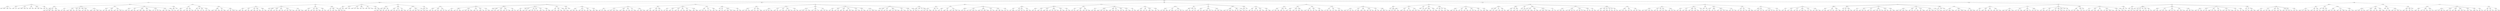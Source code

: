 digraph graphname
{
xcpuy;
prxlb;
yibbu;
pgvds -> manpd, vkikri;
kzvbkr;
bwhjal;
vozygf -> fzyftv, yiozhnf, hxscfiv;
ynzpsk;
uwmbh;
juqrwwm -> bhtoyru, ulacz, enkufi;
ctjnwq -> tasqwda, qfybq;
ibjoxjo -> ubhsnqw, icjmhii, lmvfuql, wrnmwy;
puxlsjo -> gyveijp, nikvfs;
aaeeqh -> nmyem, fserz;
sfxng;
uvhyl;
gtkkx;
ovkpba;
dkjfjwe -> ehnlfa, sxzwplf;
fjklelc -> pjkrhl, yshith;
gzmejde -> eghfd, oxcou;
suhso;
cnvir -> zghut, fjrwy;
rgzch;
cqnlk -> lpvqp, pdowqq;
insxh;
qutgb;
byhatd -> zeenwpx, tqyte, nrgwyzb;
lfzthdo;
aftndu -> xckzcq, cymvz, oblhfhz;
nxkpw;
btyotwv -> asbiye, nmvqwi, swwtm, ctytwcc;
zbwysvr -> ckdwk, bjzlgik, lbajhe, lnoihzx;
jqwhun;
ohyrn;
gwvhjfe;
fczix -> yvdilfo, cprsra;
acrly;
lfoiu;
fxptqn -> srqrs, mxgqn;
emcjby;
ztpysan;
bfioj;
ovtoke;
pgkiqa;
muesucc;
hlyodf;
drvxvk -> bmzlp, elpfsya;
cnhsgdv;
ioexd -> shfyok, xcwlym;
juvwqt;
gaspe;
qkqyelb -> ehravmh, qzqtysl;
hekihe;
jljwoo -> uqajm, dgyjldr;
yornm -> nniqh, gqcmcc;
tqqldx;
bxqdudx -> dyacjh, nsecr, unfpyg;
fqbovid;
yzexxy;
xfwgll;
omytneg -> hmvin, eppzprf, zrioi, sdlcqtb;
dgjqciq;
wxtrq -> eolll, wawkzh;
ctdghk;
oninxl;
kxjnq;
klccwcn;
ktyyedq;
tqyte -> xpzymh, wdyxx;
ajmtxv -> sjmci, yhdjwd;
uraugcn;
mztwrvf -> kmvcjir, cgwnor;
kozlia;
pbxguu;
ktooxbh;
qjcsn;
pvvbn -> adyni, dvltfhm, luerna;
avroyn;
mdkfx;
fbdrf;
evqfv;
enkufi -> vurdsd, srpcy, dihezs, xzcix;
lxngrgu;
xyhoa;
jcqgj -> nxqswd, lznju, kohici;
ysnwjl;
szcqd -> gpzqcqk, tnngnq;
wlcjt;
rjhws;
srqrs;
xnfstk;
ixukpw;
cujtqk;
nfvliuy;
iondfqm;
vzlvim;
wijfihq -> zauue, mgqziu, egrlfh;
iyosp -> gcpipz, scsxe;
bdohoaa -> lxjbzu, ppsnn, hatfl;
lrxyqgr -> phppbj, tbure, sspayll;
ffejzo -> lcourm, rdfab;
wawkzh;
mnvlfcf -> icmmx, hsnsncv, bsmryo;
kbpnl;
pnqrgfk -> msekejl, aaroa, tfregkr;
gjmkox;
fufzi -> evhgkft, kzroqbi;
uoyzsdf;
otxroc;
gtmcr -> svsgzi, pnmkl, owsvc;
orbwii;
mkqtej;
nmpxqi -> prspd, uaguc;
ltseugc;
kfyaw;
dgyjldr;
rsvudoc -> zwvtdhw, gpvlztd, njvsnz;
mxgqn;
yjbjy;
ftrzswp;
nzakpnw -> gjjgkga, bvgct, pzbgf;
iufypzm;
utizol;
bwkwgf -> huhxf, txzlem, rlfbix, itzdby;
ydehaq;
ovuqg;
scsxe;
jfuzgpw;
hdtxgb;
snluaf;
dhpviei;
kfxcot -> hxqik, lkstwl, vqumdju;
zgcfeda;
fixsej;
cyrqkl;
risguql;
fvyiwup -> hdtxgb, ovuqg, klccwcn, fixsej;
mzlub;
lhcinxf;
xjszzfe;
uqqclia -> gtmcr, ohitm, ashxpav;
mbcpufw;
urxzo -> ntqdxv, nxnjrzj, fcbeagx, aqxdf;
qpycn -> yornm, iiygchg, vpvcum, plbmu, bxqdudx, twfzzyt;
basiy -> qifofxk, qutgb;
dvpay;
kridw -> edmfm, jrigbij;
tmbkt;
zibll;
mhdauqb;
bilxm;
qmgot;
hxscfiv;
soixton;
lbajhe -> fausgp, zkeep;
edbemy;
mwkct;
iwkqae;
ilbcji -> ctxwkkt, utizol;
wusxwq -> npzlka, wxsvnj, kirvox, pqguzw, tecducv;
xqssuna;
cslrgbh;
aubapo;
twfzzyt -> rdomi, pcwawh;
hhrvet -> mskxqki, jwtzgjf;
iarbj;
uhukwcq -> pnncrgq, yuepo;
rnkvgzf;
usevrmp;
zdcdmle;
nwhunwf -> ygidtwv, lrxzg, ifluvxj, soixton;
qfybq;
ahrfh -> yyfrmb, actlu;
zgvpy -> nxkpw, hhpysjd;
ahnkcy;
woqvn;
ktfbjoo -> jgsydq, yjbjy;
usfzaf;
iaini;
jarvx -> jjlsy, nrywfm;
fuyldc;
cdovdt;
eqxce -> qtatze, wwoye, qkseme, yrtlizo, kridw, birvaha;
vkgqysh -> cpmxvjn, aebhvbk, epubm;
xppkv -> uasrsi, qfqkz, rkznog;
kbmrrew;
tkhgo;
cebdo;
holuib -> usfzaf, oustcqz;
obqblrl;
crxji;
lqsgphu;
gldorrf -> byymvpo, ulkpoko;
oujtz -> cyrqkl, vjcexcx, wuztvge;
ulkpoko;
pwdziu -> nwhma, igbhn, ckyoc, kfvur;
zxqmj;
iartkgt;
hcorylb;
nkfpci;
qdmqsrh;
fkfyeej;
jkfce;
rwkuzs;
fzqdsv -> yptyp, wohpoh;
aqxdf;
bvdnvep;
nxnjrzj;
csdrrx -> rwkuzs, jbdtgk;
tubcr;
ebootd;
lkuelr;
prspd;
eooiuq -> qiqjmmi, gperhh, qanpeab, bwkwgf, jgmyc;
zhpmkq;
cexrf;
gzilup;
rvzkv -> wgsgyv, neafgd, oseqshg;
aqdjk;
owsvc;
vkybxfk;
dwnys;
iiktsrr;
tfzsqj -> pqknhsq, fhbjovx, jbaxm, pvnfa, eqxce, hbmzilw, hyxxm;
pnmkl -> rhyglf, meybf;
bwntinc;
dbrxe;
nrsrwb;
vinbva -> jpjezb, zfswj;
ojkhavf -> siujrb, igxzggb;
kuusoe -> gxcwynf, mxvhj, wijfihq;
vjmzqbb;
jggzx;
liida;
wlxwq;
izjeb -> lduim, hgegrz, veegvvc, pvzeznc;
akxtfh;
avflv;
qkmqmg;
eflcxi;
kexdopt;
wuvctps;
tpjuj -> fnvptes, bjtlzzh, tyajj, izjeb, kfxcot, wvhdyg;
jvsmwee;
gqlnaho -> tlfaxub, xjszzfe;
hazyoke;
fapkonf -> hmlvv, xppkv, ezwitpp;
cjinsf -> wwyuko, renqhyi;
bvoqpkb;
wdyxx;
tlnffr;
dlodc -> zhpmkq, xbiuhd;
lpjbjju;
ifluvxj;
rxerq -> uoyzsdf, seyiftq, ydfmxw, ezgvb;
nplbgrk;
cyjcaht;
hxeia -> fzvllyz, hidmpw;
wgjrzd -> touatc, grbpi, lclxb, grqtsex;
tkoxc -> pmafsug, jbaztvm, rsvudoc, kixlvf, ogjeuhl, tthmac, qpycn;
yuzwdix;
vtewtb -> thablkl, hyywt, baljt, insvmt;
dihezs;
jorbfl -> uvhyl, bqjypo;
rkznog -> civhlqc, xytulz;
bxdbijl;
nkywqaj;
oppmeig -> yqhss, suupi;
dkjsfxs;
igxzggb;
drjmjug -> goiwg, sbogacc, jdvxawc, wlczi, vinbva;
lclxb;
bjdlb -> yonojr, fwubo;
ckakkja -> fqbovid, siulcz, bapvqa, pwajo;
igbhn;
cwwpev;
maqzwn;
rhtamt;
ezwitpp -> aftndu, urxzo, qchxbon;
edaslb -> robfhmz, qbqjz;
crlkolg;
izjppbx -> qzvrq, cgnewz, zbwysvr, xkghfhn, ugujla, nwfykuw;
aebhvbk;
ohjax;
ozvtq -> zjchuge, zxqmj, xcpuy;
fuvpi;
gdneruv -> srgfuk, btyotwv, butfc;
maubg -> cnxyhg, mpgge, uyfzha;
ckgotfs -> bilxm, emcjby;
vtqpilo;
tfjadw;
paqbnl;
mudup;
zgxczmq;
egrlfh;
icgwqn;
lxouzag;
qbfsj;
fbnbt -> lcmek, aflzz, rqgccu, vxfpzku, yvixrl, ojkhavf;
nvkqru -> sdqzod, raucx;
gnrij;
kwtghnf;
azxoyif -> dkohgp, irgkfsa, plysamb;
yrmqu;
xcwlym;
yvixrl -> stguc, dfywfie, ialmhy, pkpgu, nzakpnw, ompeys;
wwyuko;
cujdv;
lxuiwb -> ubnap, qbdisnk, urqoabs, oepwc;
touatc;
ubllrlw;
idqaxgi;
yxotxz;
pnncrgq;
qnpzxal;
bhfeafe -> pfgsvs, ruzgpq;
nsdver;
uqajm;
cxapyp -> aodkqlr, lmxvhwl, ralmgdq;
uzqnl -> xyhoa, sfxng;
yeimwk;
oblhfhz;
ppsnn -> hhrvet, ajmtxv, wubrts, nyjgkav, lfvih, kyrookv;
oarmggv;
zkqxpbq;
lnreval;
zvbnb;
kpxrk;
gfhuv;
bqjypo;
gghqilu -> sxxnze, paioxf, gjmbm, kwtghnf;
lvsqvdi;
lvuah;
mkuernu;
zvqyr;
sspayll;
twzglew;
rnvvg -> dkjfjwe, pbeez, cjinsf;
hlxlrjq -> dzrsha, stkvqy;
lhypfq;
mdwiktj;
mytnwmk;
bvgct;
yedwosl;
jvneo;
brdpdm;
apkfhsb -> mwknwxh, mqrvu;
tgvzdov -> pubgkhb, angyt;
rppgdnf -> tbkxpdv, vugudp, etyqg, zlbfpnu;
ehefb -> akxtfh, uxqlce;
owsoywa;
swtks;
qiqjmmi -> hgznhq, zknngyu, lkhvhui, tcmexa, edaslb, gzmejde;
nebitb;
hkmaxza;
hpaeg -> lvqkp, xjbmdc, solooh;
avjfqex;
lmntml;
sfpveq;
svsgzi -> nsdver, xexswl, oidmfs, gwlrdbk;
kbpklq -> oajdkzc, lxouzag;
vlbkhb;
tjjkgb;
tbfce -> vozygf, mjmskc, rludm, wgjrzd, pwdziu;
nwhma;
gabbp;
beyphy -> cwfgzrp, ojnrf;
kqjfnb -> tlnffr, avroyn, mytnwmk, zamoi;
lfpwycg -> qiniyf, vdtdpz;
zyqkcmb -> ynbruov, dqvygcd, gzilup, oarmggv;
uaguc;
eatoyd;
taizyha;
uembuig;
cpmxvjn;
bfaak;
bkrctx -> usevrmp, bkrbfap, weaier;
eppzprf -> zvbnb, pbxguu;
nrgwyzb -> eunfszw, aijmghs;
qucnu;
igblzk;
hgegrz;
uaknxb;
lnoihzx -> qkhudy, zdseqzi, ydehaq;
dejsmq;
plbmu -> rcaajf, qdmqsrh;
naseaj;
jdvxawc -> kfyaw, kglxbse, ukkmfh, jyoevqm;
sierb -> asihmc, iaini, wepwf;
kglxbse;
sigya;
manpd;
rodegh;
lhauud -> zlaxh, eqtmes;
sspng -> dkcrll, mnvfi;
tntib -> ldypun, aubapo;
vjstu;
rjkumo;
qqncuk;
suyzrmf -> ybfyes, cndqzdm;
kyrookv -> mdxcp, zdcdmle;
viubix;
epblwo -> ysnwjl, mryuhsl;
itluk;
ovuesou;
jqeabja -> luulwx, jjanr;
zefoig;
blbzqf -> vnlcfxn, yqeuhw;
hkfgksw;
pbeez -> qbfsj, xprrajl;
tbure;
hobnerj;
bonoob;
qylxl -> ttiaks, pijlcc;
jgsydq;
hafgurf;
nrvqpd;
mqrvu;
srgfuk -> hewzwp, ienee, uwmbh;
ldypun;
pkivl -> kdwzsz, dejsmq;
ywacbmq;
slsrzl -> fqskwj, lhypfq, jvneo, mwbpro;
icqkc;
edvqwvm;
ivrnod;
xpjksm;
pfgsvs;
xkghfhn -> hdlfpj, deqcnp, iomxv;
euqxp;
hdkvbzv -> aqubpi, twogxyg, vcrsnrf, xezse;
cixqrb;
ofxag -> flyxei, jpwtw;
yypfse;
hgznhq -> tkqdly, kexdopt;
xgdolgm;
pzbgf;
uymwt;
zwiidh;
ubnap;
tkdsfz;
yfwki -> jqgjdku, jbsxc, lcsqza;
yonojr;
geavik;
luerna -> fpekhb, hyolftw, rnvvg;
yxccn -> dknly, xtbdj;
povsm;
eolll;
syfccrr;
lbgwc;
rkevnnd;
wqtku;
uspjc;
iiygchg -> cwehc, cwkdjn, pppsd, ydnsnh;
mzdxg -> yqdsxvc, bxdbijl;
bvfee;
kuhybd;
flwhrzk;
djkaku;
oaefi -> yigwd, nldvtr;
xqsufx;
kyfcsou;
ienee;
ojnrf;
jwtzgjf;
jajbpsk;
wxsvnj -> rabdvok, vrbjw;
mwknwxh;
pijlcc;
ulacz -> ghzvdod, jkfce;
axfvokp;
ugujla -> fybpzfy, uiyxk, selfpoj, fdurqvg, kdsscve, jarvx;
uvjevu;
evmkzjr;
mdfjh;
mqafr;
rdbbda;
jywye;
nvlpgon;
qqqvdsu -> cyjcaht, bwntinc, hhrdosf, lvsqvdi;
bcwbp;
jpjezb;
ujhkl;
tjwodb;
etyqg;
xrppd;
ppstt;
pwmqpk;
xpzymh;
stkvqy;
mljlpfo -> gnrij, lalblzp;
byymvpo;
zauue;
cqdyyoo;
wwoye -> ojhbiv, cixqrb;
pjkrhl;
rpiefl -> cjnkge, xqmhigw, ugeucjn, brdpdm;
pvzeznc;
yigwd;
bbiczh;
vdgvmd;
qchxbon -> muesucc, vvukaca;
btpbnr;
wuztvge;
iegjd -> geavik, zgcfeda;
oydwkrv;
dhmhbw;
krhkthl;
umkwllw;
amgrlkr;
sfztpf;
glfoc;
xprrajl;
ralmgdq -> bmcsya, lfzthdo;
jqvjr -> adzvlgk, fdvgk, lnttud, aspoy;
ebeitz -> utdhy, hfzyzt, cidfent, ctjnwq, fjkjmhd;
ihqfqm -> zixgz, glfoc, ieabomm;
dzrsha;
cwfgzrp;
mskxqki;
ywhxoi;
lmavxq -> idqaxgi, bonoob;
mpmmos;
wklmecc -> amgrlkr, vtqpilo, nnnfykw;
oajdkzc;
izkhkai;
mcxti;
lztme;
mxvhj;
ljqmwwg;
dhrun;
tkgkl;
ifvkdba -> ibuilzl, yalugkr, vxbio, pgkiqa;
hgzsxur -> iwczlkt, qmgot, tjjkgb, umjdo;
jjanr;
cjnab;
yffnz -> smvodeb, ztruf, apkfhsb;
rmbzvq;
wvaketk;
qjhdxdr;
thablkl;
chrzza -> pnfwlas, igbqenq, hmytpw, nwhunwf;
vhusoux -> slsrzl, cnhsgdv, bzvqqp;
qcdsvv;
pzfdzb;
dxlttzs;
pvnfa -> rwjlopt, aqcwqy, ilbcji, suyzrmf, nmpxqi, ibjoxjo;
utdhy -> owkjav, vkybxfk;
aqcwqy -> httgiox, orbwii;
qiveb -> gpqcq, evpav, btpbnr;
hbmzilw -> wnaykx, ncrotbi, jywye;
qklhqlf;
shyxe;
gounu -> azvltq, jrquxee;
kbehv -> dbbsyeo, jotnlgm, igqzqiy, uhukwcq, zhallzk, fvyiwup, wgkxy;
rtwwdrh -> wbflq, sierb, cawvue;
qlesgoz -> pwlpeu, rchqa;
rwjlopt -> xqsufx, bjwgltq, naseaj, zjioec;
jjlsy;
mryuhsl;
ehravmh;
xjpuoil;
jbwoozn -> otxroc, bfioj;
wubrts -> jjsbd, mdwiktj, qnuusbq;
fxnbfjk;
luufi;
cjnkge;
xzjbmpu -> zefoig, zljgpq;
ijajh;
pmebb;
jerwsi;
lmxvhwl -> azbjh, wuvctps;
pqguzw -> kqtye, xpjksm, oninxl;
qqkctf -> zouklk, busosd;
rchqa;
ojhbiv;
zjioec;
bjzlgik -> iondfqm, izkhkai;
eoxubh;
ftzhz;
fwjdwhg;
txkog;
rabdvok;
dfykpx;
lncdocs;
qyqid;
quybmbk -> pmfuf, ubrevf;
qkhudy;
grqtsex;
dijeym;
ancmoj;
lpvqp;
angyt;
tecducv -> ftrzswp, sfztpf;
podkl;
ieqgany;
nnnfykw;
bjtlzzh -> syfccrr, rgzch;
xoedja -> chrzza, cghtkzr, gzrfjk;
pvdsg;
mqsth -> bcwbp, idnvd, amhthnw, rfmgglc;
wnaykx;
mdxcp;
jbsxc;
rcaajf;
reeuuic;
zhallzk -> qkmqmg, tkgkl;
kzroqbi;
lygtf -> gqaefmb, xgowghi, nbxceyt, tboimc, rptgp, cdovdt;
fmntbo;
mgwbaj;
zlxxdjc;
lalblzp;
rdfab;
gxprou -> wyucu, grwcz, kbyijkc;
qkseme -> axnwb, zkqxpbq, crxji;
vjcexcx;
nhmrdn;
gqaefmb -> wdqjl, kbkqm;
aenvjl -> rknadpx, qreeg, wevbhta;
koyzdbq;
idnvd;
qewavw -> gkyph, byfbs, lhcinxf;
htqjli;
jtqgtf;
evpav;
axnwb;
gzrfjk -> sieovol, lmavxq, qqkctf;
iauzkqz -> axjcbuj, meqlt;
vtdyp -> twxtbol, cfihl, vucwhs;
iomxv;
sihgu;
azysfe;
iwczlkt;
zeenwpx -> nhmrdn, sihgu, uaknxb;
jbaxm -> qiveb, fczix, xrhjl, gavdkw, ptcccmw, puawqd;
hirayas;
zwvtdhw -> tujzoy, gtkkx;
plbbbno;
sdlcqtb -> gfepc, hxkatz;
qbqjz;
tkqdly;
seyiftq;
lznju;
uamaay -> ucjeppl, lfmzadj;
tbkxpdv;
puoogd;
zkkok -> qtxfdex, fufzi, uamaay;
bfkdbeh -> blmsqb, vzeuayg, kbpnl, viubix;
tthmac -> maubg, qewavw, jpeehl, pvzjsbf;
hhldn -> cujtqk, pvdsg, lmntml;
zouklk;
nmvqwi;
cgnewz -> gounu, icflka, yusue, zbjdebj, mevdoy, gvgnev, etfbf;
sletcp;
adzvlgk;
fnoaz;
aaroa;
iksafw;
zfswj;
zwekns;
pkhvge;
fpkhun -> jtqgtf, fwfad;
bapvqa;
tyajj -> jvhjtv, pxupwhx;
lfmzadj;
alhkjxm -> qqncuk, lywsab;
lkhvhui -> uufmp, qumacc;
pqmyl;
qrdei;
fnvptes -> cjnwipw, blwxqfp;
ftuues -> puoogd, gyhfl;
azbjh;
epubm;
vusafsv -> ivxnetm, syjew, csdrrx, ngonq, azfkwzp, awysiko, qlesgoz;
jrigbij;
khbpnx -> kpegrqm, mudup;
qxyemg;
gkyph;
vbusaxq;
kxgxji;
lvihecc;
mjpcrh;
kpegrqm;
ohapkri;
phppbj;
hewzwp;
siujrb;
pnfwlas -> mkuernu, edvqwvm;
qrxso -> azxoyif, kbehv, zuhkp;
tpezujs;
zghut;
elpfsya;
vsvyj;
irkfc -> rypyfha, cgagfib;
nmyem;
njkxh;
ynxjgv;
ohvhpc;
tlfaxub;
iazmq;
yhdjwd;
vqumdju;
olylo;
dmkji -> hdkvbzv, cfyuogb, puxlsjo;
dukup;
djpvps;
bokni;
jludr;
sdqzod;
uryqiso -> rmbzvq, lvpdwy;
eugwuhl -> avpklqy, tytbgx, bdohoaa, smaygo, pvvbn, hgizeb, tchfafn;
wgkxy -> ryhlz, ohjax;
ttiaks;
mpgge;
hdlfpj -> bddii, konmy, mdwqmyg;
mxoxo -> icgwqn, vjstu;
kbpxjg;
xthyeh;
dyxtot;
tcmexa -> xhueuj, pqmyl;
kbjazf -> ljqmwwg, iksafw, tpezujs, tfjadw;
sdnwo;
fwubo;
bfnkr -> wlodpu, wavmnm, hcpim;
eymlu;
fybpzfy -> pqmsc, wufcpvr;
tnngnq;
nsecr;
xhueuj;
hsnsncv;
oseqshg;
aflzz -> pkhvge, uyuyq;
urqoabs;
aiwqhey;
hxqik;
zvsiqwe;
etfnmle;
eqreeik -> vrezl, lvuah, ffrjb, ykuzfu;
joxzy -> fxnbfjk, czvdrpq, ubllrlw, hjsfv;
zamoi;
okcck;
bwyjnu -> pzuxx, mdfjh;
ydfmxw;
upeezd -> ozjzmh, fzbbm, fjhht, wrzwgxf, nvkqru, jorbfl;
hxlsxdj;
hsvveid;
xbiuhd;
cfyuogb -> hlyodf, tvtgaan, qsewkq;
kndobxz;
wlfngqq -> pgvds, rvzkv, azycte, igoifwl, zfgqhf, wlcjt;
ctoruu -> ynxjgv, cexrf;
ashxpav -> quybmbk, sydqf, qnblxrh, ysfevlj, xgpmq, stgickl;
njibgv -> ahmknyy, vruiy, wlfngqq, juvhkoc, ehefb, qfuoayy;
elcvqr;
hmvin;
lkstwl;
neafgd;
dbbsyeo -> jldgbkx, nkfpci;
ohitm -> aaeeqh, dlodc, rxerq;
ivbrype;
jgmyc -> oaefi, mzdxg, muzkuai, hblnwza;
kixlvf -> eledia, ioexd, mamllly;
ngonq -> oydwkrv, rnibhd;
ubqbhos;
eevyny;
vwrhg;
fwfad;
smaygo -> hmgrlpj, fbnbt, nfdvsc;
arbrp -> vlysbd, njkxh;
ggzzt -> fkilb, iartkgt;
cxflah -> oxyltk, clrfkgl;
pkpgu -> nnzhve, wcvxg;
httgiox;
lnttud;
nvpgfzh;
ootknbf;
eledia -> maqzwn, iplfnd;
srpcy;
jpeehl -> paqbnl, jqwhun;
clwbp;
xubhat;
umwer;
rnibhd;
zfgqhf -> dbrxe, fyubj;
zfngau;
ctytwcc;
igbqenq -> fuyldc, dxlttzs;
quhkp;
wrzwgxf -> kgdtem, kndobxz;
twngkp;
gperhh -> sspng, pjtsef, blbzqf;
nyjgkav -> jwvcm, kxjnq;
tijgc;
bsoesu -> mhdauqb, bfaak;
xzcfko -> bdslm, bywohrp, tkhgo;
wwpxh -> luufi, aiwqhey;
gwlrdbk;
bbueq;
kidbaiy;
gqcmcc;
uasrsi -> cujdv, bvdnvep, vzldrq, vdgvmd;
lxjbzu -> nsqfu, nxkpbs, ebeitz, lygtf;
syhjziw;
jqjmgyv;
dvhcixe;
sqcwjaa;
robfhmz;
qfbagb;
pubgkhb;
wdqjl;
qanpeab -> qylxl, kymwev, fpkhun, jljwoo, kbpklq, rppgdnf, qjjuk;
vsyolk;
vgysvve;
wbflq -> wdwfjh, suhso;
izchcj;
kfvur;
fvagct;
tksiwle -> xjwvvik, pwmqpk;
iquxck -> zubbg, tpjuj, zkkok, upeezd, nafjtip;
hojpgpo -> shyxe, xkzzcqt, ymqqpug, eqmkgj;
qzvrq -> gxprou, rpiefl, xzndm, tchaqbm;
ogjeuhl -> argdqd, euezshv;
ieeecih;
rhyglf;
txyqy -> bbiczh, lfoiu;
fjkjmhd -> ntjmdri, vzlvim;
qzqtysl;
yqdsxvc;
wufcpvr;
ewalq;
xeeuxiz -> rkevnnd, mkqtej;
ubhsnqw;
vkikri;
pooon -> bkrctx, tybjmqm, wxtrq, hgynpc, epblwo, hnswwt, kxgxji;
xsepbvk;
xexswl;
igrahel -> uzbqa, ckakkja, ihqfqm;
lvqkp -> jvsmwee, quhkp, cufau;
zubbg -> hhldn, kvyrc, fhsdpg;
gvgnev;
icjmhii;
dbsbuqp -> ahnkcy, ebootd;
ygsjv -> fzqita, llale;
tjnuf -> mwkct, qclnd;
pdowqq;
zkeep;
dknly;
bmzlp;
cghtkzr -> holuib, ovkpba, ifvkdba;
cymvz;
tqzmvz;
npmkxsb;
hyolftw -> vkgqysh, kqjfnb, hxeia;
fjrwy;
dfywfie -> nfvliuy, risguql;
aspoy;
ydnsnh;
jyoevqm;
jacplh -> ahrynjm, aenrksb;
yiozhnf;
yqhss;
kmujst -> iwsppaw, axjqq, mljlpfo;
trnpdnb;
hhrdosf;
zrvff -> odhwzy, sfpveq;
odirpnl;
rknadpx;
brnqhc -> neclo, ppstt, ktyyedq, xnfstk;
sctzxf;
bddii;
vrndjn;
swwtm;
cqxav;
rzaocr;
juavhi -> krhkthl, bbueq, gdmuqn;
vugudp;
zoifh;
qwwmx;
fdvgk;
xzcix;
cufau;
qbdisnk;
ozjzmh -> lvlfju, uraugcn;
mwbpro;
zrioi -> hsvveid, xqssuna;
xqmhigw;
fufjkl;
kvyrc -> sdnwo, acrly;
bhtoyru -> icxhhje, ighndd, fbdrf;
gfluo;
ighndd;
blmsqb;
gjjgkga;
bsmryo;
owkjav;
kymwev -> nkywqaj, hazyoke;
tzpxj -> ujhkl, gwvhjfe;
ymqqpug;
rfmgglc;
evhgkft;
nikvfs;
argdqd;
sxzwplf;
pydtt;
ctxwkkt;
axjcbuj;
pustj -> juavhi, bwyjnu, fvagct, kbjazf, oyomma;
dapds;
hphzmhs;
wavmnm;
fcdww;
eunfszw;
qifofxk;
npzlka -> lijmpm, dwnys, ijajh, gfluo;
nhtxs -> dvhcixe, uwopuvj;
qvjwgkp -> tjwodb, juvwqt;
fzbbm -> gheqw, nrsrwb;
lduim;
zowqczm;
fqyogt;
yxavos;
gyhfl;
bjwgltq;
vljijeh -> xfwgll, evmkzjr;
cawvue -> cslrgbh, vkpnxs;
ijlmcnx;
mjmskc -> slolo, jludr;
htpboal;
mjseecw;
wjmbivd -> rodegh, dwhxnif, mqafr;
eqtmes;
muzkuai -> dhmhbw, gqwfut;
kohici;
cwgux;
iwsppaw -> axfvokp, qagul;
pqmsc;
qnuusbq;
nofdxpt -> iauzkqz, cayxz, ygsjv;
wgsgyv;
tchfafn -> qrxso, xoedja, fapkonf;
pwlpeu;
gpqcq;
cnxyhg;
ryhlz;
kmvcjir;
slolo;
fqdccsa;
xtbdj;
nniqh;
jwvcm;
myerj;
oepwc;
awclg;
igoifwl -> dijeym, okcck;
qcsjl;
asihmc;
fpekhb -> lqjnx, xhqxyc, swxncwt, vljijeh;
xytulz;
vlysbd;
busosd;
kbkqm;
gpvlztd -> tqzmvz, aqdjk;
cgagfib;
jbdtgk;
rpjlb;
xazpni;
meybf;
wlczi -> yxotxz, xronh;
birvaha -> koyzdbq, odirpnl, jggzx;
oavnz;
blwaz -> nebitb, vrndjn;
yalugkr;
yusue -> owsoywa, pobecj;
hfzyzt -> mhvhtg, djkaku;
jvjezrv;
uyuyq;
scghvn;
pndayy -> ftzhz, yedwosl;
smvodeb;
hgynpc -> bvfee, prxlb, iwkqae;
owjjja -> lfpwycg, vqntk, xzjbmpu;
wvhdyg -> dlbsqa, fnoaz, zowqczm;
jotnlgm -> povsm, nrvqpd, iufypzm;
fzyftv;
bdslm;
stguc -> evqfv, lkuelr;
fagyf -> jjxcsxg, khbpnx, wklmecc, ajxmlfp, iegjd, eqreeik, beyphy;
stgickl -> kozlia, znuin;
lviohn;
actlu;
gxcwynf -> kyfcsou, jelcp;
azvltq;
kgdtem;
juaquyw -> uembuig, jajbpsk;
eyfvei -> zgxczmq, lnreval;
hcpim;
rludm -> sletcp, djpvps;
gjmbm;
ffrjb;
kyokkl;
zjchuge;
uxqlce;
gtnqtd;
uufmp;
jqgjdku;
rlyui;
fyubj;
twxtbol;
xdehk;
pobecj;
iplfnd;
guyju;
jbaztvm -> jqvjr, eyfvei, fkfyeej, paqngfj, basiy, pkivl, vsyolk;
mamllly -> qxyemg, umkwllw;
pxupwhx;
nxkpbs -> cnvir, yfwki, bhfeafe;
xezse;
qreeg;
puawqd -> cwwpev, eihkuqx;
yrtlizo -> letwfzz, oavnz;
hyywt;
dfqvxnn;
letwfzz;
alcioc;
msekejl -> utvdgr, hkfgksw;
ybfyes;
bzvqqp -> vjmzqbb, gzakvk;
iavld;
syjew -> tgtrjko, xgdolgm, jngbnk;
pwzvu;
dnlao;
oidmfs;
ckyoc;
etfbf -> oitpd, nhxyn;
lvpdwy;
xzuedm -> dyxtot, dnlao;
hdsth -> qrdei, guyju;
ygidtwv;
rypyfha;
gdmuqn;
nbxceyt -> taizyha, pydtt;
pzuxx;
vpvcum -> nvlpgon, sctzxf;
lkokq;
nrevor -> xeeuxiz, jqeabja, fjklelc, dkgsxvj;
konmy;
nigdlq -> hdsth, hlxlrjq, txyqy, myerj, fmntbo, irkfc;
djsexcr;
aodkqlr -> ymxpav, kbmrrew;
wubxbc -> htqjli, lpjbjju, hbncy;
xlyzym;
xgpmq -> dkjsfxs, dfykpx, gtnqtd;
kmjqzw -> avjfqex, tqqldx, ancmoj;
nmteeca;
twogxyg;
cwkdjn;
tasqwda;
cayxz -> nplbgrk, twngkp;
ovzcdi;
fmfkcp;
ompeys -> dhpviei, plbbbno;
ucjeppl;
mrshnke;
ytbwqwb;
lrxzg;
luasrvp -> mnvlfcf, ofxag, xzcfko;
fhbjovx -> tmmwda, yibbu, tzpxj;
wrquv -> zlxxdjc, mdkfx, woqvn;
odhwzy;
onmod -> flwhrzk, jvjezrv, umopgq, xjpuoil;
bhwxgp;
hmlvv -> bsoesu, qucnu, kbpxjg;
eghfd;
zknngyu -> izchcj, bcxnm, mzlub, itcgsx;
vruiy -> aenvjl, onmod, ggzzt, daiyp, lrxyqgr, uvdpata, jbwoozn;
xmett;
wrnmwy;
civhlqc;
tchaqbm -> snluaf, uvjevu, kpxrk;
skouwt -> qvjwgkp, uzqnl, gghqilu, kpmyxk, ckgotfs, edbemy, nhtxs;
uxddlkq;
lcourm;
ibuilzl;
pwajo;
nafjtip -> cxflah, insxh, iyosp, zyqkcmb;
fserz;
yshith;
vvukaca;
pcwawh;
mevdoy;
hmgrlpj -> pnqrgfk, luasrvp, ahrfh, tbfce, drjmjug, nigdlq, omytneg;
xkzzcqt;
xronh;
lywsab;
icflka -> pwzvu, wqtku;
iqegs -> yrmqu, swtks, twzglew, fmcjr;
zlaxh;
itooipv;
ieiha;
sxrzzuy -> hcorylb, itluk, ybjbz, igblzk;
tgtrjko;
qclnd;
qfqkz -> xmett, etfnmle;
weaier;
yznahfs -> wubxbc, vtewtb, jacplh, wwpxh, zhdwu, digpoav;
xrhjl -> dhrun, ltseugc;
jngbnk;
tujzoy;
aijmghs;
ieabomm;
siulcz;
yqeuhw;
hxkatz;
gpzqcqk;
nnzhve;
evwtu;
gqwfut;
huhxf -> uspjc, npmkxsb;
ukkmfh;
rptgp -> xthyeh, kidbaiy, rjumsra;
wlodpu;
utvdgr;
qjjuk -> iarbj, vlbkhb;
mnvfi;
gfepc;
mkomwy -> ktfbjoo, zrvff, hgzsxur;
fzvllyz;
whrdhq -> uymwt, dgjqciq;
nwfykuw -> jonbur, izuxb;
ooiwbe;
nhxyn;
hyxxm -> hojpgpo, hragl, mqsth;
sxxnze;
swxncwt -> zwekns, reeuuic;
ruuerqk;
zhdwu -> ewalq, gabbp;
hidmpw;
kpmyxk -> icqkc, mjpcrh, uvcsl;
jjsbd;
csvni;
gavdkw -> ztpysan, zvsiqwe, zoifh, xdehk;
darwcoj -> yffnz, igrahel, dmkji, juqrwwm, pndayy, nrevor;
selfpoj -> xsepbvk, liida, dyaayff, ywhmyp;
lvlfju;
azycte;
gheqw;
tnntrax;
nfdvsc -> kenpyrt, ytqrut, pustj, hbymky, tpvvbr, lcfsu;
qsewkq;
pxncq;
dyaayff;
umopgq;
yuepo;
plysamb -> yuwoa, vwrhg;
hbzkf;
qiniyf;
oitpd;
kqdus -> bwhjal, vbusaxq;
tytbgx -> ynseh, uqqclia, darwcoj, eooiuq;
unuvi -> pvxof, qcdsvv;
eihkuqx;
sbogacc -> qcsjl, wttimqr;
ajxmlfp -> lvihecc, yanat;
rqryd -> pmebb, qfbagb;
raucx;
xckzcq;
uiyxk -> vgysvve, qnpzxal;
kirvox -> jerwsi, nmteeca;
wepwf;
zvqupa;
uzbqa -> umwer, iazmq;
lcsqza;
qhlslym -> gaxkntb, eymlu;
fqskwj;
hragl -> kfpxhb, mcxti, fwjdwhg;
hjsfv;
ncrotbi;
ymxpav;
ntqdxv;
ynbruov;
sieovol;
pqknhsq -> gldorrf, jcqgj, fxptqn;
yviutlw -> gjmkox, hirayas, xlyzym;
paqngfj -> qyqid, htpboal;
wohpoh;
hatfl -> sqygj, nofdxpt, mkomwy, kmujst;
cgwnor;
jelcp;
azfkwzp -> eflcxi, mgwbaj;
nadwsc -> ohvhpc, zvqyr, crlkolg;
fjhht -> ieqgany, hphzmhs;
edmfm;
cjnwipw;
hvgum -> dfqvxnn, kuhybd, rdbbda, rlyui;
gyveijp;
bcxnm;
vzldrq;
cfihl;
nxqswd;
xhnwej;
uvcsl;
kenpyrt -> zgvpy, tntib, drvxvk, htojdr, gqlnaho;
fzqita;
vznfkp -> zfngau, tijgc;
rlfbix -> bokni, rjhws, ieiha, rjkumo;
ckswfrb;
hbncy;
paioxf;
zuhkp -> bjdlb, ihimta, ffejzo;
aqubpi;
vkpnxs;
itcgsx;
xjbmdc -> tmbkt, ywhxoi;
vucwhs;
vuldc;
lcmek -> tksiwle, bfkdbeh, tjnuf, yviutlw;
ysfevlj -> awclg, ooiwbe;
grwcz;
yuwoa;
cprsra;
tvtgaan;
pjtsef -> podkl, rnkvgzf, bqwgm;
cwehc;
wcvxg;
ahmknyy -> qkqyelb, vtdyp, wjmbivd, bfnkr, oujtz;
yieehh -> lviohn, qwwmx;
hgizeb -> tfzsqj, njibgv, izjppbx;
jvhjtv;
ksuhtas -> qvykht, wahfxls;
fkilb;
emigqf;
xgowghi -> lkokq, eevyny;
vqntk -> hobnerj, yxavos, kyokkl, mzrze;
vrbjw;
wttimqr;
pvzjsbf -> wvaketk, qklhqlf;
solooh -> ffcwobn, fmfkcp;
qmygary;
ztruf -> gfhuv, fcdww;
qtxfdex -> iavld, elcvqr;
mzrze;
hhpysjd;
bqwgm;
qfuoayy -> xzuedm, ftuues, alcioc, lhauud, ozvtq, szcqd, brnqhc;
yvdilfo;
grbpi;
khjqt;
avpklqy -> werlnym, tkoxc, iquxck;
jjxcsxg -> eatoyd, lqsgphu, fqdccsa;
kdsscve -> sqcwjaa, djsexcr;
veegvvc;
umjdo;
bkrbfap;
baljt;
qorpdxg;
wahfxls;
unfpyg;
zdelwv;
fhsdpg -> lncdocs, xubhat;
ahrynjm;
pvxof;
ynseh -> hpaeg, yznahfs, cxapyp, rtwwdrh, kuusoe;
bmcsya;
thzvetu;
uyfzha;
ghzvdod;
rjumsra;
qvykht;
awysiko -> qorpdxg, ccdpnr, evwtu, cjnab;
daiyp -> clwbp, azysfe;
bywohrp;
pppsd;
qagul;
axjqq -> xrppd, fufjkl;
uvdpata -> emigqf, tubcr;
vrezl;
fausgp;
wjyekj;
ckdwk -> wlxwq, vuldc;
dyacjh;
yanat;
tboimc -> sigya, ieeecih, scghvn, zvqupa;
pmfuf;
oxyltk;
gzakvk;
shfyok;
znuin;
tpvvbr -> rqryd, ctoruu, unuvi;
vzeuayg;
hmytpw -> ywacbmq, ubqbhos;
vxfpzku -> zibll, kqdus, fzqdsv, olylo;
ovhos;
amhthnw;
cndqzdm;
adyni -> kmjqzw, mxoxo, joxzy, lxuiwb, vznfkp, blwaz;
eqmkgj;
lijmpm;
sqygj -> jiwpf, ckswfrb;
gcpipz;
czvdrpq;
suupi;
zljgpq;
werlnym -> gdneruv, byhatd, wusxwq, vusafsv, skouwt, hvgum;
hnswwt -> mbcpufw, xhnwej, ovuesou, jqjmgyv;
txzlem;
mdwqmyg;
vdtdpz;
ntjmdri;
zlbfpnu;
digpoav -> dapds, jwutq, uxddlkq;
kfpxhb;
nldvtr;
ybjbz;
ptcccmw -> khjqt, pzfdzb;
rdomi;
goiwg -> lxngrgu, ovtoke, mpmmos;
ialmhy -> iiktsrr, acgef, tkdsfz;
dkohgp -> bvoqpkb, cwgux;
nhbff;
nrywfm;
qtatze -> mrshnke, hekihe;
rnzpmw;
mgqziu;
dlbsqa;
jrquxee;
meqlt;
hbymky -> qqqvdsu, mztwrvf, wrquv, oppmeig;
sjmci;
oyomma -> ynzpsk, jygrpp, cebdo;
ubrevf;
ezgvb;
lqjnx;
llale;
tybjmqm;
byfbs;
fmcjr;
gaxkntb;
jonbur;
asbiye;
vcrsnrf;
zapjqj;
deqcnp -> ivrnod, ovzcdi;
jpwtw;
renqhyi;
tfregkr -> tnntrax, jfuzgpw;
clrfkgl;
cidfent -> zapjqj, gaspe;
vxbio;
ykuzfu;
itzdby -> itooipv, nvpgfzh;
acgef;
ehnlfa;
hblnwza -> rhtamt, zwiidh;
igqzqiy -> yuzwdix, ruuerqk;
sydqf -> rpjlb, mjseecw, ohyrn, yzexxy;
xjwvvik;
xhqxyc -> avflv, ovhos;
dvltfhm -> pooon, fagyf, owjjja, vhusoux, whrdhq;
aenrksb;
rqgccu -> qhlslym, cqnlk, dbsbuqp;
euezshv;
juvhkoc -> yxccn, juaquyw, vsvyj;
jygrpp;
zixgz;
irgkfsa -> syhjziw, kzvbkr, lbgwc;
dqvygcd;
fcbeagx;
ugeucjn;
dwhxnif;
insvmt;
zbjdebj -> dukup, cqxav, ivbrype;
kbyijkc;
qumacc;
dkgsxvj -> hafgurf, qmygary;
zdseqzi;
nsqfu -> tgvzdov, ksuhtas, arbrp, nbpkmt;
njvsnz -> lztme, txkog, yypfse;
fdurqvg -> trnpdnb, ijlmcnx;
oxcou;
neclo;
wyucu;
lfvih -> rnzpmw, eoxubh, xazpni;
xzndm -> hxlsxdj, csvni, ohapkri;
jwutq;
jldgbkx;
luulwx;
ivxnetm -> zdelwv, ctdghk;
butfc -> nhbff, hbzkf, ytbwqwb;
pmafsug -> hkmaxza, uryqiso, alhkjxm, pnjgt, nadwsc;
dkcrll;
ccdpnr;
mhvhtg;
icmmx;
pnjgt -> obqblrl, fuvpi;
ytqrut -> euqxp, ixukpw;
ruzgpq;
blwxqfp;
yyfrmb;
ffcwobn;
uwopuvj;
lmvfuql;
htojdr -> rzaocr, pxncq;
qnblxrh -> qjhdxdr, bhwxgp, dvpay, ktooxbh;
vnlcfxn;
wdwfjh;
tmmwda -> fqyogt, ootknbf;
jiwpf;
ywhmyp;
yptyp;
izuxb;
oustcqz;
wevbhta;
kdwzsz;
flyxei;
lcfsu -> cqdyyoo, sxrzzuy, iqegs, yieehh;
ihimta -> wjyekj, yeimwk;
vurdsd;
icxhhje;
kqtye;
nbpkmt -> thzvetu, qjcsn;
}
